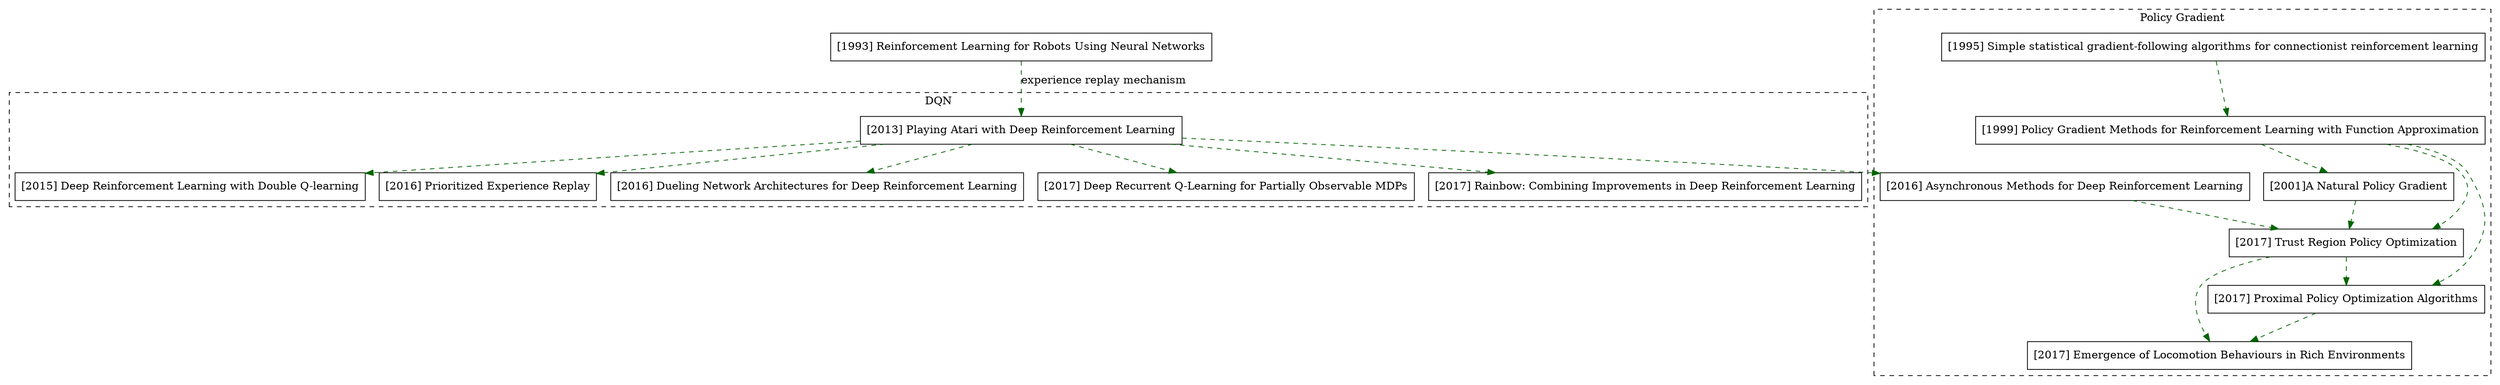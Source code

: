 digraph ML_Math{           //设置分辨率

	{
		node[shape=box]
		
		//1993
		a1993[label="[1993] Reinforcement Learning for Robots Using Neural Networks"];
		//1995
		a1995[label="[1995] Simple statistical gradient-following algorithms for connectionist reinforcement learning"]
		//1999
		a1999[label="[1999] Policy Gradient Methods for Reinforcement Learning with Function Approximation"]
		//2001
		a2001[label="[2001]A Natural Policy Gradient"]
		//2013
		a2013[label="[2013] Playing Atari with Deep Reinforcement Learning"];
		//2015
		a2015[label="[2015] Deep Reinforcement Learning with Double Q-learning"]
		//2016
		a2016[label="[2016] Prioritized Experience Replay"]
		b2016[label="[2016] Dueling Network Architectures for Deep Reinforcement Learning"]
		c2016[label="[2016] Asynchronous Methods for Deep Reinforcement Learning"]
		//2017
		a2017[label="[2017] Deep Recurrent Q-Learning for Partially Observable MDPs"]
		b2017[label="[2017] Rainbow: Combining Improvements in Deep Reinforcement Learning"]
		c2017[label="[2017] Trust Region Policy Optimization"]
		d2017[label="[2017] Emergence of Locomotion Behaviours in Rich Environments"]
		e2017[label="[2017] Proximal Policy Optimization Algorithms"]
	}


	{
		edge[color=darkgreen,style=dashed]
		a1993->a2013[label="experience replay mechanism"];
		a2013->a2015;
		a2013->a2016;
		a2013->b2016;
		a2013->a2017;
		a2013->b2017;
		c2016->c2017;
		c2017->d2017;
		c2017->e2017
		a2013->c2016;
		a1999->e2017;
		a1999->c2017;
		e2017->d2017;
		a2001->c2017;
		a1999->a2001;
		a1995->a1999;
	}
	subgraph cluster_dqn{
		label="DQN"
		style="dashed"
		node [shape = box, color = blue]
		a2013; a2015; a2016; b2016; b2017;a2017;
	}
	subgraph cluster_pg{
		label="Policy Gradient"
		style="dashed"
		node [shape = box, color = blue]
		c2016;d2017;c2017;e2017;a1999;a2001;a1995;
	}
	
}
